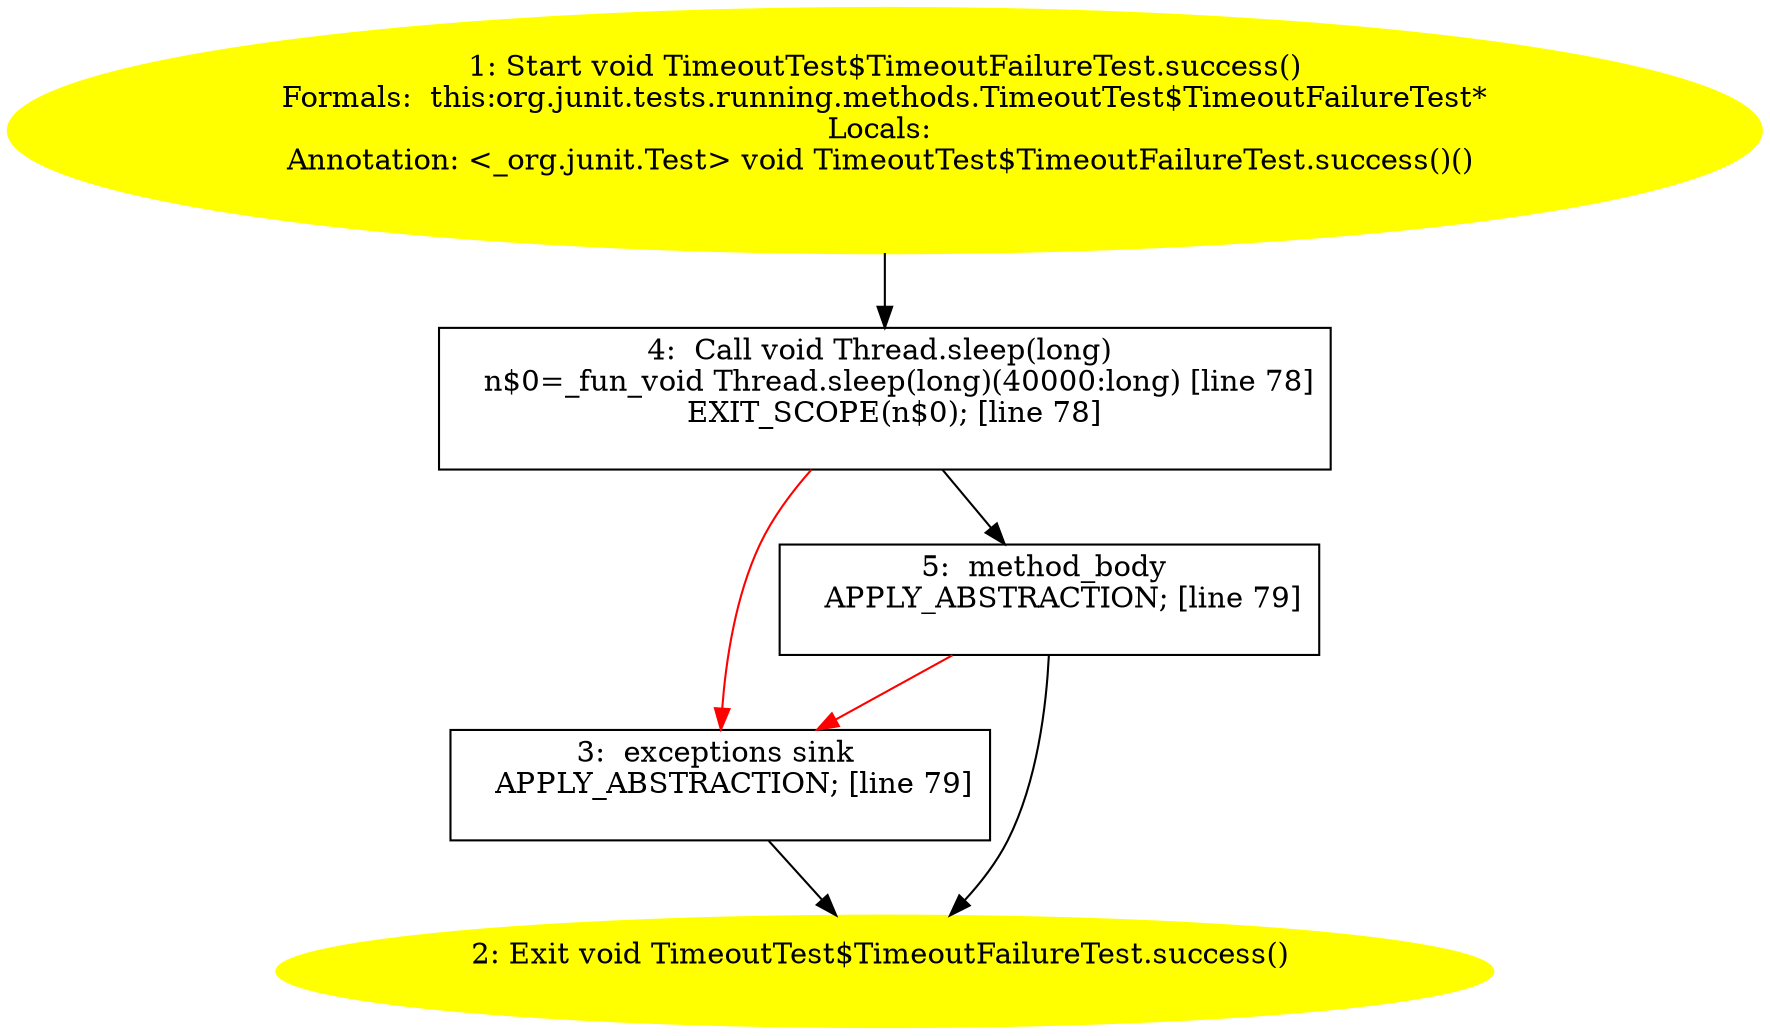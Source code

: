 /* @generated */
digraph cfg {
"org.junit.tests.running.methods.TimeoutTest$TimeoutFailureTest.success():void.b6646d02526761b5609ebc66039ba8e5_1" [label="1: Start void TimeoutTest$TimeoutFailureTest.success()\nFormals:  this:org.junit.tests.running.methods.TimeoutTest$TimeoutFailureTest*\nLocals: \nAnnotation: <_org.junit.Test> void TimeoutTest$TimeoutFailureTest.success()() \n  " color=yellow style=filled]
	

	 "org.junit.tests.running.methods.TimeoutTest$TimeoutFailureTest.success():void.b6646d02526761b5609ebc66039ba8e5_1" -> "org.junit.tests.running.methods.TimeoutTest$TimeoutFailureTest.success():void.b6646d02526761b5609ebc66039ba8e5_4" ;
"org.junit.tests.running.methods.TimeoutTest$TimeoutFailureTest.success():void.b6646d02526761b5609ebc66039ba8e5_2" [label="2: Exit void TimeoutTest$TimeoutFailureTest.success() \n  " color=yellow style=filled]
	

"org.junit.tests.running.methods.TimeoutTest$TimeoutFailureTest.success():void.b6646d02526761b5609ebc66039ba8e5_3" [label="3:  exceptions sink \n   APPLY_ABSTRACTION; [line 79]\n " shape="box"]
	

	 "org.junit.tests.running.methods.TimeoutTest$TimeoutFailureTest.success():void.b6646d02526761b5609ebc66039ba8e5_3" -> "org.junit.tests.running.methods.TimeoutTest$TimeoutFailureTest.success():void.b6646d02526761b5609ebc66039ba8e5_2" ;
"org.junit.tests.running.methods.TimeoutTest$TimeoutFailureTest.success():void.b6646d02526761b5609ebc66039ba8e5_4" [label="4:  Call void Thread.sleep(long) \n   n$0=_fun_void Thread.sleep(long)(40000:long) [line 78]\n  EXIT_SCOPE(n$0); [line 78]\n " shape="box"]
	

	 "org.junit.tests.running.methods.TimeoutTest$TimeoutFailureTest.success():void.b6646d02526761b5609ebc66039ba8e5_4" -> "org.junit.tests.running.methods.TimeoutTest$TimeoutFailureTest.success():void.b6646d02526761b5609ebc66039ba8e5_5" ;
	 "org.junit.tests.running.methods.TimeoutTest$TimeoutFailureTest.success():void.b6646d02526761b5609ebc66039ba8e5_4" -> "org.junit.tests.running.methods.TimeoutTest$TimeoutFailureTest.success():void.b6646d02526761b5609ebc66039ba8e5_3" [color="red" ];
"org.junit.tests.running.methods.TimeoutTest$TimeoutFailureTest.success():void.b6646d02526761b5609ebc66039ba8e5_5" [label="5:  method_body \n   APPLY_ABSTRACTION; [line 79]\n " shape="box"]
	

	 "org.junit.tests.running.methods.TimeoutTest$TimeoutFailureTest.success():void.b6646d02526761b5609ebc66039ba8e5_5" -> "org.junit.tests.running.methods.TimeoutTest$TimeoutFailureTest.success():void.b6646d02526761b5609ebc66039ba8e5_2" ;
	 "org.junit.tests.running.methods.TimeoutTest$TimeoutFailureTest.success():void.b6646d02526761b5609ebc66039ba8e5_5" -> "org.junit.tests.running.methods.TimeoutTest$TimeoutFailureTest.success():void.b6646d02526761b5609ebc66039ba8e5_3" [color="red" ];
}
